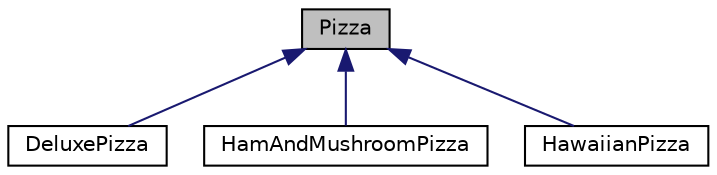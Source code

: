 digraph "Pizza"
{
  edge [fontname="Helvetica",fontsize="10",labelfontname="Helvetica",labelfontsize="10"];
  node [fontname="Helvetica",fontsize="10",shape=record];
  Node1 [label="Pizza",height=0.2,width=0.4,color="black", fillcolor="grey75", style="filled", fontcolor="black"];
  Node1 -> Node2 [dir="back",color="midnightblue",fontsize="10",style="solid"];
  Node2 [label="DeluxePizza",height=0.2,width=0.4,color="black", fillcolor="white", style="filled",URL="$classDeluxePizza.html"];
  Node1 -> Node3 [dir="back",color="midnightblue",fontsize="10",style="solid"];
  Node3 [label="HamAndMushroomPizza",height=0.2,width=0.4,color="black", fillcolor="white", style="filled",URL="$classHamAndMushroomPizza.html"];
  Node1 -> Node4 [dir="back",color="midnightblue",fontsize="10",style="solid"];
  Node4 [label="HawaiianPizza",height=0.2,width=0.4,color="black", fillcolor="white", style="filled",URL="$classHawaiianPizza.html"];
}

